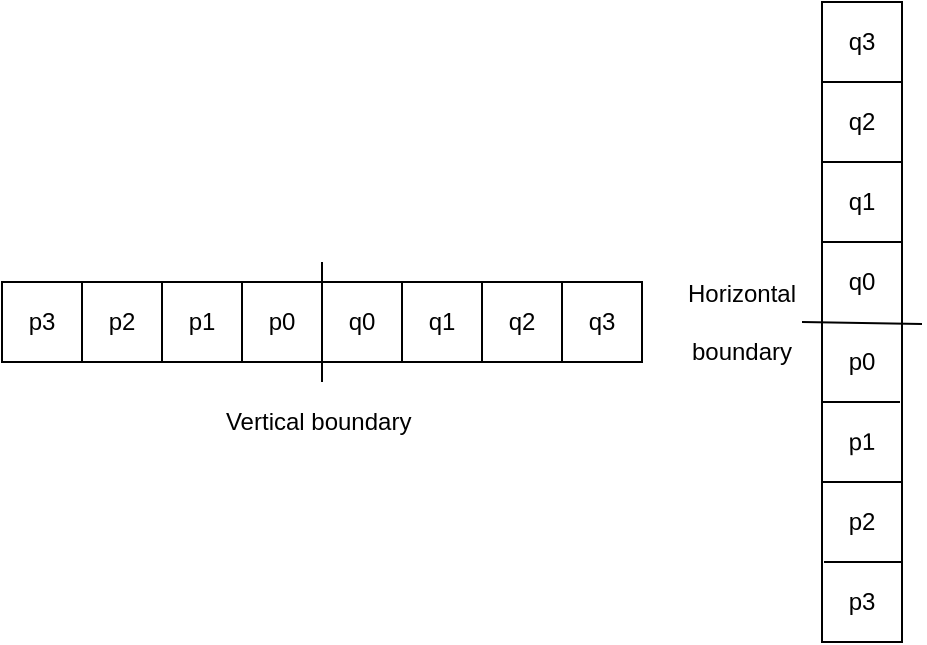 <mxfile version="12.6.4" type="device"><diagram id="C5RBs43oDa-KdzZeNtuy" name="Page-1"><mxGraphModel dx="931" dy="588" grid="1" gridSize="10" guides="1" tooltips="1" connect="1" arrows="1" fold="1" page="1" pageScale="1" pageWidth="827" pageHeight="1169" math="0" shadow="0"><root><mxCell id="WIyWlLk6GJQsqaUBKTNV-0"/><mxCell id="WIyWlLk6GJQsqaUBKTNV-1" parent="WIyWlLk6GJQsqaUBKTNV-0"/><mxCell id="8E5hcPXlg-MSFzWX5Eed-0" value="" style="rounded=0;whiteSpace=wrap;html=1;" vertex="1" parent="WIyWlLk6GJQsqaUBKTNV-1"><mxGeometry x="80" y="160" width="320" height="40" as="geometry"/></mxCell><mxCell id="8E5hcPXlg-MSFzWX5Eed-4" value="" style="endArrow=none;html=1;" edge="1" parent="WIyWlLk6GJQsqaUBKTNV-1"><mxGeometry width="50" height="50" relative="1" as="geometry"><mxPoint x="240" y="210" as="sourcePoint"/><mxPoint x="240" y="150" as="targetPoint"/></mxGeometry></mxCell><mxCell id="8E5hcPXlg-MSFzWX5Eed-5" value="" style="endArrow=none;html=1;entryX=0.25;entryY=0;entryDx=0;entryDy=0;exitX=0.25;exitY=1;exitDx=0;exitDy=0;" edge="1" parent="WIyWlLk6GJQsqaUBKTNV-1" source="8E5hcPXlg-MSFzWX5Eed-0" target="8E5hcPXlg-MSFzWX5Eed-0"><mxGeometry width="50" height="50" relative="1" as="geometry"><mxPoint x="80" y="280" as="sourcePoint"/><mxPoint x="130" y="230" as="targetPoint"/></mxGeometry></mxCell><mxCell id="8E5hcPXlg-MSFzWX5Eed-6" value="" style="endArrow=none;html=1;entryX=0.25;entryY=0;entryDx=0;entryDy=0;exitX=0.25;exitY=1;exitDx=0;exitDy=0;" edge="1" parent="WIyWlLk6GJQsqaUBKTNV-1"><mxGeometry width="50" height="50" relative="1" as="geometry"><mxPoint x="120" y="200" as="sourcePoint"/><mxPoint x="120.0" y="160" as="targetPoint"/></mxGeometry></mxCell><mxCell id="8E5hcPXlg-MSFzWX5Eed-7" value="" style="endArrow=none;html=1;entryX=0.25;entryY=0;entryDx=0;entryDy=0;exitX=0.25;exitY=1;exitDx=0;exitDy=0;" edge="1" parent="WIyWlLk6GJQsqaUBKTNV-1"><mxGeometry width="50" height="50" relative="1" as="geometry"><mxPoint x="200" y="200" as="sourcePoint"/><mxPoint x="200.0" y="160" as="targetPoint"/></mxGeometry></mxCell><mxCell id="8E5hcPXlg-MSFzWX5Eed-8" value="" style="endArrow=none;html=1;entryX=0.25;entryY=0;entryDx=0;entryDy=0;exitX=0.25;exitY=1;exitDx=0;exitDy=0;" edge="1" parent="WIyWlLk6GJQsqaUBKTNV-1"><mxGeometry width="50" height="50" relative="1" as="geometry"><mxPoint x="280" y="200" as="sourcePoint"/><mxPoint x="280.0" y="160" as="targetPoint"/></mxGeometry></mxCell><mxCell id="8E5hcPXlg-MSFzWX5Eed-9" value="" style="endArrow=none;html=1;entryX=0.25;entryY=0;entryDx=0;entryDy=0;exitX=0.25;exitY=1;exitDx=0;exitDy=0;" edge="1" parent="WIyWlLk6GJQsqaUBKTNV-1"><mxGeometry width="50" height="50" relative="1" as="geometry"><mxPoint x="320" y="200" as="sourcePoint"/><mxPoint x="320.0" y="160" as="targetPoint"/></mxGeometry></mxCell><mxCell id="8E5hcPXlg-MSFzWX5Eed-10" value="" style="endArrow=none;html=1;entryX=0.25;entryY=0;entryDx=0;entryDy=0;exitX=0.25;exitY=1;exitDx=0;exitDy=0;" edge="1" parent="WIyWlLk6GJQsqaUBKTNV-1"><mxGeometry width="50" height="50" relative="1" as="geometry"><mxPoint x="360" y="200" as="sourcePoint"/><mxPoint x="360.0" y="160" as="targetPoint"/></mxGeometry></mxCell><mxCell id="8E5hcPXlg-MSFzWX5Eed-11" value="p3" style="text;html=1;strokeColor=none;fillColor=none;align=center;verticalAlign=middle;whiteSpace=wrap;rounded=0;" vertex="1" parent="WIyWlLk6GJQsqaUBKTNV-1"><mxGeometry x="80" y="170" width="40" height="20" as="geometry"/></mxCell><mxCell id="8E5hcPXlg-MSFzWX5Eed-12" value="p2" style="text;html=1;strokeColor=none;fillColor=none;align=center;verticalAlign=middle;whiteSpace=wrap;rounded=0;" vertex="1" parent="WIyWlLk6GJQsqaUBKTNV-1"><mxGeometry x="120" y="170" width="40" height="20" as="geometry"/></mxCell><mxCell id="8E5hcPXlg-MSFzWX5Eed-13" value="p1" style="text;html=1;strokeColor=none;fillColor=none;align=center;verticalAlign=middle;whiteSpace=wrap;rounded=0;" vertex="1" parent="WIyWlLk6GJQsqaUBKTNV-1"><mxGeometry x="160" y="170" width="40" height="20" as="geometry"/></mxCell><mxCell id="8E5hcPXlg-MSFzWX5Eed-14" value="p0" style="text;html=1;strokeColor=none;fillColor=none;align=center;verticalAlign=middle;whiteSpace=wrap;rounded=0;" vertex="1" parent="WIyWlLk6GJQsqaUBKTNV-1"><mxGeometry x="200" y="170" width="40" height="20" as="geometry"/></mxCell><mxCell id="8E5hcPXlg-MSFzWX5Eed-15" value="q0" style="text;html=1;strokeColor=none;fillColor=none;align=center;verticalAlign=middle;whiteSpace=wrap;rounded=0;" vertex="1" parent="WIyWlLk6GJQsqaUBKTNV-1"><mxGeometry x="240" y="170" width="40" height="20" as="geometry"/></mxCell><mxCell id="8E5hcPXlg-MSFzWX5Eed-16" value="q1" style="text;html=1;strokeColor=none;fillColor=none;align=center;verticalAlign=middle;whiteSpace=wrap;rounded=0;" vertex="1" parent="WIyWlLk6GJQsqaUBKTNV-1"><mxGeometry x="280" y="170" width="40" height="20" as="geometry"/></mxCell><mxCell id="8E5hcPXlg-MSFzWX5Eed-17" value="q2" style="text;html=1;strokeColor=none;fillColor=none;align=center;verticalAlign=middle;whiteSpace=wrap;rounded=0;" vertex="1" parent="WIyWlLk6GJQsqaUBKTNV-1"><mxGeometry x="320" y="170" width="40" height="20" as="geometry"/></mxCell><mxCell id="8E5hcPXlg-MSFzWX5Eed-18" value="q3" style="text;html=1;strokeColor=none;fillColor=none;align=center;verticalAlign=middle;whiteSpace=wrap;rounded=0;" vertex="1" parent="WIyWlLk6GJQsqaUBKTNV-1"><mxGeometry x="360" y="170" width="40" height="20" as="geometry"/></mxCell><mxCell id="8E5hcPXlg-MSFzWX5Eed-19" value="Vertical boundary&amp;nbsp;" style="text;html=1;strokeColor=none;fillColor=none;align=center;verticalAlign=middle;whiteSpace=wrap;rounded=0;" vertex="1" parent="WIyWlLk6GJQsqaUBKTNV-1"><mxGeometry x="180" y="220" width="120" height="20" as="geometry"/></mxCell><mxCell id="8E5hcPXlg-MSFzWX5Eed-20" value="" style="rounded=0;whiteSpace=wrap;html=1;rotation=-90;" vertex="1" parent="WIyWlLk6GJQsqaUBKTNV-1"><mxGeometry x="350" y="160" width="320" height="40" as="geometry"/></mxCell><mxCell id="8E5hcPXlg-MSFzWX5Eed-21" value="" style="endArrow=none;html=1;entryX=0.25;entryY=0;entryDx=0;entryDy=0;exitX=0.25;exitY=1;exitDx=0;exitDy=0;" edge="1" parent="WIyWlLk6GJQsqaUBKTNV-1" source="8E5hcPXlg-MSFzWX5Eed-20" target="8E5hcPXlg-MSFzWX5Eed-20"><mxGeometry width="50" height="50" relative="1" as="geometry"><mxPoint x="610" y="340" as="sourcePoint"/><mxPoint x="561" y="290" as="targetPoint"/></mxGeometry></mxCell><mxCell id="8E5hcPXlg-MSFzWX5Eed-22" value="" style="endArrow=none;html=1;entryX=0.25;entryY=0;entryDx=0;entryDy=0;exitX=0.25;exitY=1;exitDx=0;exitDy=0;" edge="1" parent="WIyWlLk6GJQsqaUBKTNV-1"><mxGeometry width="50" height="50" relative="1" as="geometry"><mxPoint x="530" y="300" as="sourcePoint"/><mxPoint x="491" y="300" as="targetPoint"/></mxGeometry></mxCell><mxCell id="8E5hcPXlg-MSFzWX5Eed-23" value="" style="endArrow=none;html=1;entryX=0.25;entryY=0;entryDx=0;entryDy=0;exitX=0.25;exitY=1;exitDx=0;exitDy=0;" edge="1" parent="WIyWlLk6GJQsqaUBKTNV-1"><mxGeometry width="50" height="50" relative="1" as="geometry"><mxPoint x="529" y="220" as="sourcePoint"/><mxPoint x="490" y="220" as="targetPoint"/></mxGeometry></mxCell><mxCell id="8E5hcPXlg-MSFzWX5Eed-24" value="" style="endArrow=none;html=1;entryX=0.25;entryY=0;entryDx=0;entryDy=0;exitX=0.25;exitY=1;exitDx=0;exitDy=0;" edge="1" parent="WIyWlLk6GJQsqaUBKTNV-1"><mxGeometry width="50" height="50" relative="1" as="geometry"><mxPoint x="530" y="140" as="sourcePoint"/><mxPoint x="490" y="140" as="targetPoint"/></mxGeometry></mxCell><mxCell id="8E5hcPXlg-MSFzWX5Eed-25" value="" style="endArrow=none;html=1;entryX=0.25;entryY=0;entryDx=0;entryDy=0;exitX=0.25;exitY=1;exitDx=0;exitDy=0;" edge="1" parent="WIyWlLk6GJQsqaUBKTNV-1"><mxGeometry width="50" height="50" relative="1" as="geometry"><mxPoint x="530" y="100" as="sourcePoint"/><mxPoint x="490" y="100" as="targetPoint"/></mxGeometry></mxCell><mxCell id="8E5hcPXlg-MSFzWX5Eed-26" value="" style="endArrow=none;html=1;entryX=0.25;entryY=0;entryDx=0;entryDy=0;exitX=0.25;exitY=1;exitDx=0;exitDy=0;" edge="1" parent="WIyWlLk6GJQsqaUBKTNV-1"><mxGeometry width="50" height="50" relative="1" as="geometry"><mxPoint x="530" y="60" as="sourcePoint"/><mxPoint x="490" y="60" as="targetPoint"/></mxGeometry></mxCell><mxCell id="8E5hcPXlg-MSFzWX5Eed-27" value="p3" style="text;html=1;strokeColor=none;fillColor=none;align=center;verticalAlign=middle;whiteSpace=wrap;rounded=0;rotation=0;" vertex="1" parent="WIyWlLk6GJQsqaUBKTNV-1"><mxGeometry x="490" y="310" width="40" height="20" as="geometry"/></mxCell><mxCell id="8E5hcPXlg-MSFzWX5Eed-28" value="p2" style="text;html=1;strokeColor=none;fillColor=none;align=center;verticalAlign=middle;whiteSpace=wrap;rounded=0;rotation=0;" vertex="1" parent="WIyWlLk6GJQsqaUBKTNV-1"><mxGeometry x="490" y="270" width="40" height="20" as="geometry"/></mxCell><mxCell id="8E5hcPXlg-MSFzWX5Eed-29" value="p1" style="text;html=1;strokeColor=none;fillColor=none;align=center;verticalAlign=middle;whiteSpace=wrap;rounded=0;rotation=-1;" vertex="1" parent="WIyWlLk6GJQsqaUBKTNV-1"><mxGeometry x="490" y="230" width="40" height="20" as="geometry"/></mxCell><mxCell id="8E5hcPXlg-MSFzWX5Eed-30" value="p0" style="text;html=1;strokeColor=none;fillColor=none;align=center;verticalAlign=middle;whiteSpace=wrap;rounded=0;rotation=0;" vertex="1" parent="WIyWlLk6GJQsqaUBKTNV-1"><mxGeometry x="490" y="190" width="40" height="20" as="geometry"/></mxCell><mxCell id="8E5hcPXlg-MSFzWX5Eed-31" value="q0" style="text;html=1;strokeColor=none;fillColor=none;align=center;verticalAlign=middle;whiteSpace=wrap;rounded=0;rotation=0;" vertex="1" parent="WIyWlLk6GJQsqaUBKTNV-1"><mxGeometry x="490" y="150" width="40" height="20" as="geometry"/></mxCell><mxCell id="8E5hcPXlg-MSFzWX5Eed-32" value="q1" style="text;html=1;strokeColor=none;fillColor=none;align=center;verticalAlign=middle;whiteSpace=wrap;rounded=0;rotation=0;" vertex="1" parent="WIyWlLk6GJQsqaUBKTNV-1"><mxGeometry x="490" y="110" width="40" height="20" as="geometry"/></mxCell><mxCell id="8E5hcPXlg-MSFzWX5Eed-33" value="q2" style="text;html=1;strokeColor=none;fillColor=none;align=center;verticalAlign=middle;whiteSpace=wrap;rounded=0;rotation=0;" vertex="1" parent="WIyWlLk6GJQsqaUBKTNV-1"><mxGeometry x="490" y="70" width="40" height="20" as="geometry"/></mxCell><mxCell id="8E5hcPXlg-MSFzWX5Eed-34" value="q3" style="text;html=1;strokeColor=none;fillColor=none;align=center;verticalAlign=middle;whiteSpace=wrap;rounded=0;rotation=0;direction=north;" vertex="1" parent="WIyWlLk6GJQsqaUBKTNV-1"><mxGeometry x="500" y="20" width="20" height="40" as="geometry"/></mxCell><mxCell id="8E5hcPXlg-MSFzWX5Eed-35" value="" style="endArrow=none;html=1;" edge="1" parent="WIyWlLk6GJQsqaUBKTNV-1"><mxGeometry width="50" height="50" relative="1" as="geometry"><mxPoint x="540" y="181" as="sourcePoint"/><mxPoint x="480" y="180" as="targetPoint"/></mxGeometry></mxCell><mxCell id="8E5hcPXlg-MSFzWX5Eed-39" value="Horizontal&lt;br&gt;&lt;br&gt;boundary" style="text;html=1;strokeColor=none;fillColor=none;align=center;verticalAlign=middle;whiteSpace=wrap;rounded=0;rotation=0;" vertex="1" parent="WIyWlLk6GJQsqaUBKTNV-1"><mxGeometry x="390" y="162.5" width="120" height="35" as="geometry"/></mxCell></root></mxGraphModel></diagram></mxfile>